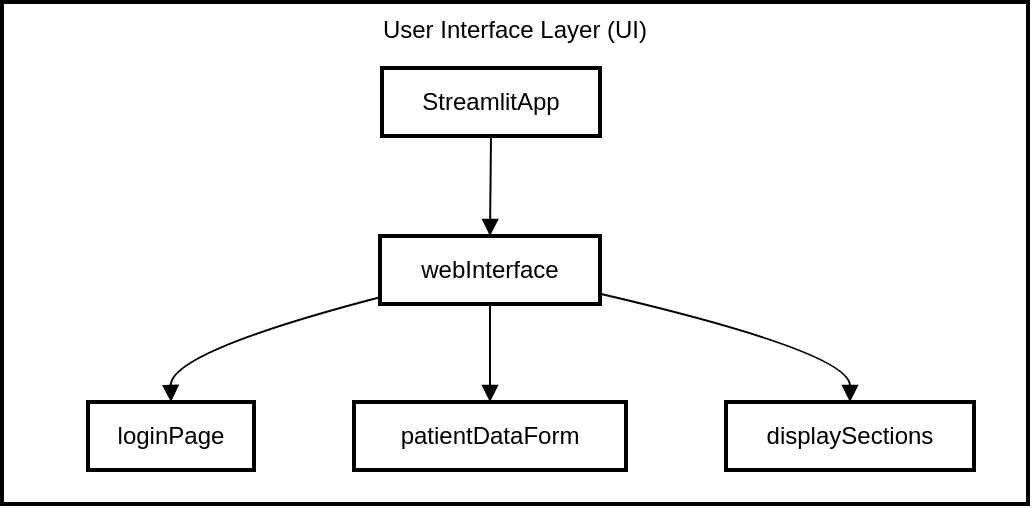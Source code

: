 <mxfile version="24.7.1" type="github">
  <diagram name="Page-1" id="fZEnQsd1Qgf6f-VoO1zd">
    <mxGraphModel>
      <root>
        <mxCell id="0" />
        <mxCell id="1" parent="0" />
        <mxCell id="2" value="User Interface Layer (UI)" style="whiteSpace=wrap;strokeWidth=2;verticalAlign=top;" vertex="1" parent="1">
          <mxGeometry width="513" height="251" as="geometry" />
        </mxCell>
        <mxCell id="3" value="webInterface" style="whiteSpace=wrap;strokeWidth=2;" vertex="1" parent="2">
          <mxGeometry x="189" y="117" width="110" height="34" as="geometry" />
        </mxCell>
        <mxCell id="4" value="StreamlitApp" style="whiteSpace=wrap;strokeWidth=2;" vertex="1" parent="2">
          <mxGeometry x="190" y="33" width="109" height="34" as="geometry" />
        </mxCell>
        <mxCell id="5" value="loginPage" style="whiteSpace=wrap;strokeWidth=2;" vertex="1" parent="2">
          <mxGeometry x="43" y="200" width="83" height="34" as="geometry" />
        </mxCell>
        <mxCell id="6" value="patientDataForm" style="whiteSpace=wrap;strokeWidth=2;" vertex="1" parent="2">
          <mxGeometry x="176" y="200" width="136" height="34" as="geometry" />
        </mxCell>
        <mxCell id="7" value="displaySections" style="whiteSpace=wrap;strokeWidth=2;" vertex="1" parent="2">
          <mxGeometry x="362" y="200" width="124" height="34" as="geometry" />
        </mxCell>
        <mxCell id="8" value="" style="curved=1;startArrow=none;endArrow=block;exitX=0.5;exitY=0.99;entryX=0.5;entryY=-0.01;" edge="1" parent="2" source="4" target="3">
          <mxGeometry relative="1" as="geometry">
            <Array as="points" />
          </mxGeometry>
        </mxCell>
        <mxCell id="9" value="" style="curved=1;startArrow=none;endArrow=block;exitX=0;exitY=0.9;entryX=0.5;entryY=0;" edge="1" parent="2" source="3" target="5">
          <mxGeometry relative="1" as="geometry">
            <Array as="points">
              <mxPoint x="84" y="175" />
            </Array>
          </mxGeometry>
        </mxCell>
        <mxCell id="10" value="" style="curved=1;startArrow=none;endArrow=block;exitX=0.5;exitY=0.97;entryX=0.5;entryY=0;" edge="1" parent="2" source="3" target="6">
          <mxGeometry relative="1" as="geometry">
            <Array as="points" />
          </mxGeometry>
        </mxCell>
        <mxCell id="11" value="" style="curved=1;startArrow=none;endArrow=block;exitX=1;exitY=0.85;entryX=0.5;entryY=0;" edge="1" parent="2" source="3" target="7">
          <mxGeometry relative="1" as="geometry">
            <Array as="points">
              <mxPoint x="424" y="175" />
            </Array>
          </mxGeometry>
        </mxCell>
      </root>
    </mxGraphModel>
  </diagram>
</mxfile>
